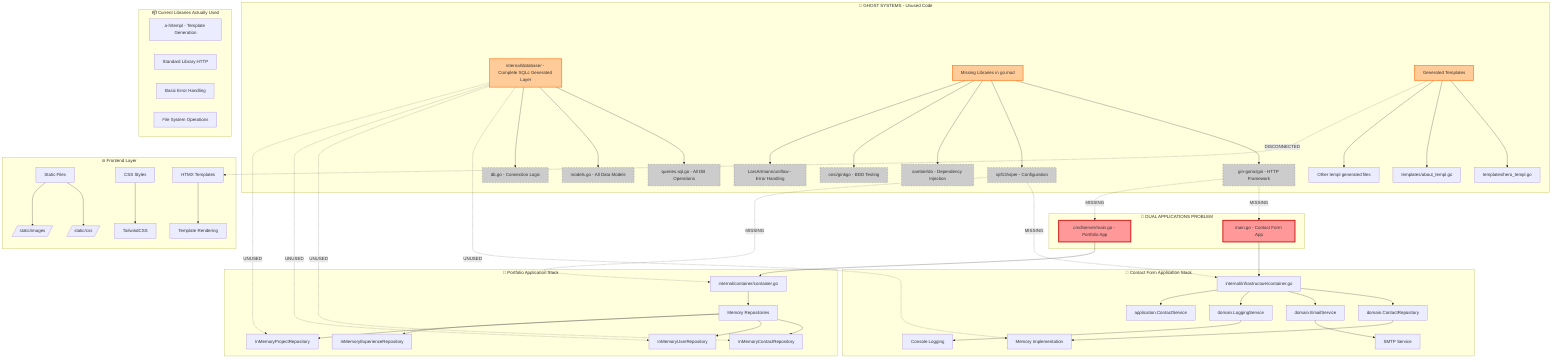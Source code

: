 graph TB
    subgraph "🚨 DUAL APPLICATIONS PROBLEM"
        A1[main.go - Contact Form App]
        A2[cmd/server/main.go - Portfolio App]
    end
    
    subgraph "🔧 Contact Form Application Stack"
        A1 --> B1[internal/infrastructure/container.go]
        B1 --> C1[domain.ContactRepository]
        B1 --> C2[domain.EmailService]
        B1 --> C3[domain.LoggingService]
        B1 --> C4[application.ContactService]
        
        C1 --> D1[Memory Implementation]
        C2 --> D2[SMTP Service]
        C3 --> D3[Console Logging]
    end
    
    subgraph "📁 Portfolio Application Stack"
        A2 --> B2[internal/container/container.go]
        B2 --> C5[Memory Repositories]
        C5 --> D4[InMemoryContactRepository]
        C5 --> D5[InMemoryUserRepository]
        C5 --> D6[InMemoryProjectRepository]
        C5 --> D7[InMemoryExperienceRepository]
    end
    
    subgraph "👻 GHOST SYSTEMS - Unused Code"
        E1[internal/database/ - Complete SQLc Generated Layer]
        E1 --> E2[queries.sql.go - All DB Operations]
        E1 --> E3[models.go - All Data Models]
        E1 --> E4[db.go - Connection Logic]
        
        F1[Missing Libraries in go.mod]
        F1 --> F2[gin-gonic/gin - HTTP Framework]
        F1 --> F3[spf13/viper - Configuration]
        F1 --> F4[samber/do - Dependency Injection]
        F1 --> F5[onsi/ginkgo - BDD Testing]
        F1 --> F6[LarsArtmann/uniflow - Error Handling]
        
        G1[Generated Templates]
        G1 --> G2[templates/hero_templ.go]
        G1 --> G3[templates/about_templ.go]
        G1 --> G4[Other templ generated files]
    end
    
    subgraph "🌐 Frontend Layer"
        H1[Static Files]
        H2[CSS Styles]
        H3[HTMX Templates]
        
        H1 --> I1[/static/css/]
        H1 --> I2[/static/images/]
        H2 --> I3[TailwindCSS]
        H3 --> I4[Template Rendering]
    end
    
    subgraph "📦 Current Libraries Actually Used"
        J1[a-h/templ - Template Generation]
        J2[Standard Library HTTP]
        J3[Basic Error Handling]
        J4[File System Operations]
    end
    
    %% Connections showing disconnection
    E1 -.->|UNUSED| D1
    E1 -.->|UNUSED| D4
    E1 -.->|UNUSED| D5
    E1 -.->|UNUSED| D6
    
    F2 -.->|MISSING| A1
    F2 -.->|MISSING| A2
    F3 -.->|MISSING| B1
    F3 -.->|MISSING| B2
    
    G1 -.->|DISCONNECTED| H3
    
    %% Problem indicators
    style A1 fill:#ff9999,stroke:#cc0000,stroke-width:3px
    style A2 fill:#ff9999,stroke:#cc0000,stroke-width:3px
    style E1 fill:#ffcc99,stroke:#ff6600,stroke-width:2px
    style F1 fill:#ffcc99,stroke:#ff6600,stroke-width:2px
    style G1 fill:#ffcc99,stroke:#ff6600,stroke-width:2px
    
    %% Ghost system indicators
    style E2 fill:#cccccc,stroke:#666666,stroke-dasharray: 5 5
    style E3 fill:#cccccc,stroke:#666666,stroke-dasharray: 5 5
    style E4 fill:#cccccc,stroke:#666666,stroke-dasharray: 5 5
    style F2 fill:#cccccc,stroke:#666666,stroke-dasharray: 5 5
    style F3 fill:#cccccc,stroke:#666666,stroke-dasharray: 5 5
    style F4 fill:#cccccc,stroke:#666666,stroke-dasharray: 5 5
    style F5 fill:#cccccc,stroke:#666666,stroke-dasharray: 5 5
    style F6 fill:#cccccc,stroke:#666666,stroke-dasharray: 5 5